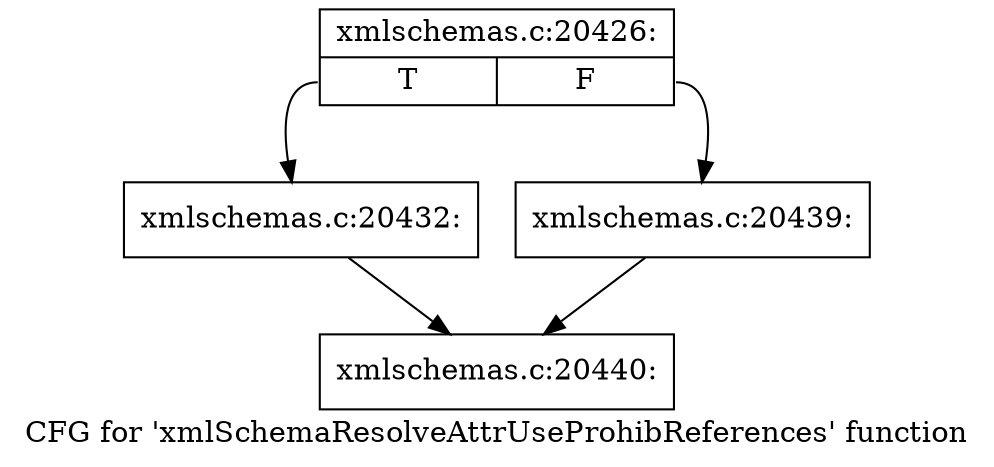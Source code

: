 digraph "CFG for 'xmlSchemaResolveAttrUseProhibReferences' function" {
	label="CFG for 'xmlSchemaResolveAttrUseProhibReferences' function";

	Node0x50bf7d0 [shape=record,label="{xmlschemas.c:20426:|{<s0>T|<s1>F}}"];
	Node0x50bf7d0:s0 -> Node0x50bf9b0;
	Node0x50bf7d0:s1 -> Node0x50bfa00;
	Node0x50bf9b0 [shape=record,label="{xmlschemas.c:20432:}"];
	Node0x50bf9b0 -> Node0x50c1bb0;
	Node0x50bfa00 [shape=record,label="{xmlschemas.c:20439:}"];
	Node0x50bfa00 -> Node0x50c1bb0;
	Node0x50c1bb0 [shape=record,label="{xmlschemas.c:20440:}"];
}
